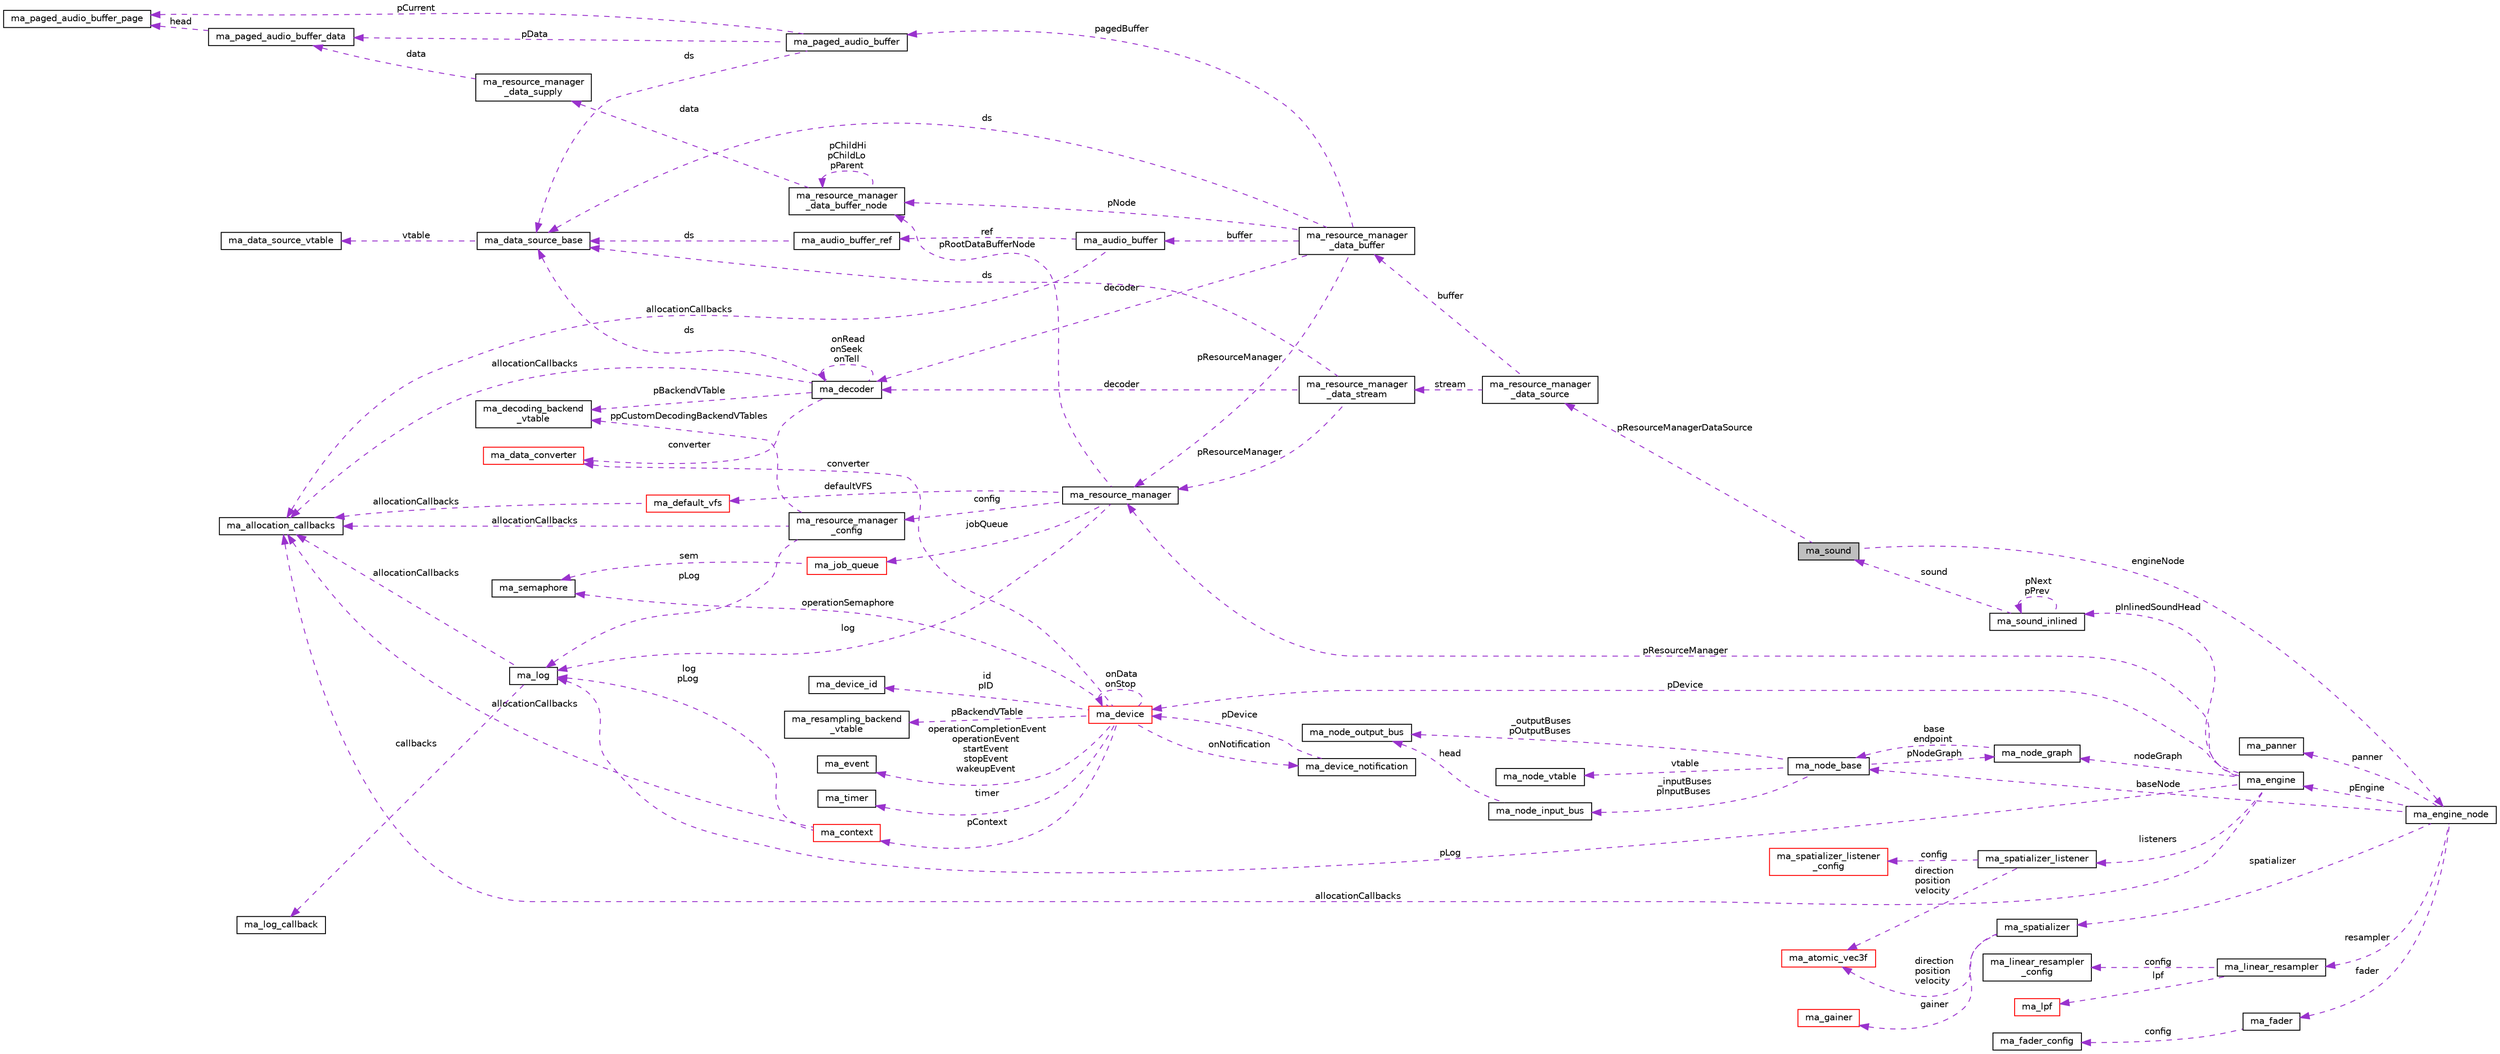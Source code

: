 digraph "ma_sound"
{
 // LATEX_PDF_SIZE
  edge [fontname="Helvetica",fontsize="10",labelfontname="Helvetica",labelfontsize="10"];
  node [fontname="Helvetica",fontsize="10",shape=record];
  rankdir="LR";
  Node1 [label="ma_sound",height=0.2,width=0.4,color="black", fillcolor="grey75", style="filled", fontcolor="black",tooltip=" "];
  Node2 -> Node1 [dir="back",color="darkorchid3",fontsize="10",style="dashed",label=" pResourceManagerDataSource" ,fontname="Helvetica"];
  Node2 [label="ma_resource_manager\l_data_source",height=0.2,width=0.4,color="black", fillcolor="white", style="filled",URL="$structma__resource__manager__data__source.html",tooltip=" "];
  Node3 -> Node2 [dir="back",color="darkorchid3",fontsize="10",style="dashed",label=" stream" ,fontname="Helvetica"];
  Node3 [label="ma_resource_manager\l_data_stream",height=0.2,width=0.4,color="black", fillcolor="white", style="filled",URL="$structma__resource__manager__data__stream.html",tooltip=" "];
  Node4 -> Node3 [dir="back",color="darkorchid3",fontsize="10",style="dashed",label=" pResourceManager" ,fontname="Helvetica"];
  Node4 [label="ma_resource_manager",height=0.2,width=0.4,color="black", fillcolor="white", style="filled",URL="$structma__resource__manager.html",tooltip=" "];
  Node5 -> Node4 [dir="back",color="darkorchid3",fontsize="10",style="dashed",label=" defaultVFS" ,fontname="Helvetica"];
  Node5 [label="ma_default_vfs",height=0.2,width=0.4,color="red", fillcolor="white", style="filled",URL="$structma__default__vfs.html",tooltip=" "];
  Node7 -> Node5 [dir="back",color="darkorchid3",fontsize="10",style="dashed",label=" allocationCallbacks" ,fontname="Helvetica"];
  Node7 [label="ma_allocation_callbacks",height=0.2,width=0.4,color="black", fillcolor="white", style="filled",URL="$structma__allocation__callbacks.html",tooltip=" "];
  Node8 -> Node4 [dir="back",color="darkorchid3",fontsize="10",style="dashed",label=" jobQueue" ,fontname="Helvetica"];
  Node8 [label="ma_job_queue",height=0.2,width=0.4,color="red", fillcolor="white", style="filled",URL="$structma__job__queue.html",tooltip=" "];
  Node9 -> Node8 [dir="back",color="darkorchid3",fontsize="10",style="dashed",label=" sem" ,fontname="Helvetica"];
  Node9 [label="ma_semaphore",height=0.2,width=0.4,color="black", fillcolor="white", style="filled",URL="$structma__semaphore.html",tooltip=" "];
  Node15 -> Node4 [dir="back",color="darkorchid3",fontsize="10",style="dashed",label=" pRootDataBufferNode" ,fontname="Helvetica"];
  Node15 [label="ma_resource_manager\l_data_buffer_node",height=0.2,width=0.4,color="black", fillcolor="white", style="filled",URL="$structma__resource__manager__data__buffer__node.html",tooltip=" "];
  Node16 -> Node15 [dir="back",color="darkorchid3",fontsize="10",style="dashed",label=" data" ,fontname="Helvetica"];
  Node16 [label="ma_resource_manager\l_data_supply",height=0.2,width=0.4,color="black", fillcolor="white", style="filled",URL="$structma__resource__manager__data__supply.html",tooltip=" "];
  Node17 -> Node16 [dir="back",color="darkorchid3",fontsize="10",style="dashed",label=" data" ,fontname="Helvetica"];
  Node17 [label="ma_paged_audio_buffer_data",height=0.2,width=0.4,color="black", fillcolor="white", style="filled",URL="$structma__paged__audio__buffer__data.html",tooltip=" "];
  Node18 -> Node17 [dir="back",color="darkorchid3",fontsize="10",style="dashed",label=" head" ,fontname="Helvetica"];
  Node18 [label="ma_paged_audio_buffer_page",height=0.2,width=0.4,color="black", fillcolor="white", style="filled",URL="$structma__paged__audio__buffer__page.html",tooltip=" "];
  Node15 -> Node15 [dir="back",color="darkorchid3",fontsize="10",style="dashed",label=" pChildHi\npChildLo\npParent" ,fontname="Helvetica"];
  Node19 -> Node4 [dir="back",color="darkorchid3",fontsize="10",style="dashed",label=" log" ,fontname="Helvetica"];
  Node19 [label="ma_log",height=0.2,width=0.4,color="black", fillcolor="white", style="filled",URL="$structma__log.html",tooltip=" "];
  Node7 -> Node19 [dir="back",color="darkorchid3",fontsize="10",style="dashed",label=" allocationCallbacks" ,fontname="Helvetica"];
  Node20 -> Node19 [dir="back",color="darkorchid3",fontsize="10",style="dashed",label=" callbacks" ,fontname="Helvetica"];
  Node20 [label="ma_log_callback",height=0.2,width=0.4,color="black", fillcolor="white", style="filled",URL="$structma__log__callback.html",tooltip=" "];
  Node21 -> Node4 [dir="back",color="darkorchid3",fontsize="10",style="dashed",label=" config" ,fontname="Helvetica"];
  Node21 [label="ma_resource_manager\l_config",height=0.2,width=0.4,color="black", fillcolor="white", style="filled",URL="$structma__resource__manager__config.html",tooltip=" "];
  Node22 -> Node21 [dir="back",color="darkorchid3",fontsize="10",style="dashed",label=" ppCustomDecodingBackendVTables" ,fontname="Helvetica"];
  Node22 [label="ma_decoding_backend\l_vtable",height=0.2,width=0.4,color="black", fillcolor="white", style="filled",URL="$structma__decoding__backend__vtable.html",tooltip=" "];
  Node7 -> Node21 [dir="back",color="darkorchid3",fontsize="10",style="dashed",label=" allocationCallbacks" ,fontname="Helvetica"];
  Node19 -> Node21 [dir="back",color="darkorchid3",fontsize="10",style="dashed",label=" pLog" ,fontname="Helvetica"];
  Node23 -> Node3 [dir="back",color="darkorchid3",fontsize="10",style="dashed",label=" ds" ,fontname="Helvetica"];
  Node23 [label="ma_data_source_base",height=0.2,width=0.4,color="black", fillcolor="white", style="filled",URL="$structma__data__source__base.html",tooltip=" "];
  Node24 -> Node23 [dir="back",color="darkorchid3",fontsize="10",style="dashed",label=" vtable" ,fontname="Helvetica"];
  Node24 [label="ma_data_source_vtable",height=0.2,width=0.4,color="black", fillcolor="white", style="filled",URL="$structma__data__source__vtable.html",tooltip=" "];
  Node25 -> Node3 [dir="back",color="darkorchid3",fontsize="10",style="dashed",label=" decoder" ,fontname="Helvetica"];
  Node25 [label="ma_decoder",height=0.2,width=0.4,color="black", fillcolor="white", style="filled",URL="$structma__decoder.html",tooltip=" "];
  Node22 -> Node25 [dir="back",color="darkorchid3",fontsize="10",style="dashed",label=" pBackendVTable" ,fontname="Helvetica"];
  Node26 -> Node25 [dir="back",color="darkorchid3",fontsize="10",style="dashed",label=" converter" ,fontname="Helvetica"];
  Node26 [label="ma_data_converter",height=0.2,width=0.4,color="red", fillcolor="white", style="filled",URL="$structma__data__converter.html",tooltip=" "];
  Node7 -> Node25 [dir="back",color="darkorchid3",fontsize="10",style="dashed",label=" allocationCallbacks" ,fontname="Helvetica"];
  Node23 -> Node25 [dir="back",color="darkorchid3",fontsize="10",style="dashed",label=" ds" ,fontname="Helvetica"];
  Node25 -> Node25 [dir="back",color="darkorchid3",fontsize="10",style="dashed",label=" onRead\nonSeek\nonTell" ,fontname="Helvetica"];
  Node37 -> Node2 [dir="back",color="darkorchid3",fontsize="10",style="dashed",label=" buffer" ,fontname="Helvetica"];
  Node37 [label="ma_resource_manager\l_data_buffer",height=0.2,width=0.4,color="black", fillcolor="white", style="filled",URL="$structma__resource__manager__data__buffer.html",tooltip=" "];
  Node38 -> Node37 [dir="back",color="darkorchid3",fontsize="10",style="dashed",label=" pagedBuffer" ,fontname="Helvetica"];
  Node38 [label="ma_paged_audio_buffer",height=0.2,width=0.4,color="black", fillcolor="white", style="filled",URL="$structma__paged__audio__buffer.html",tooltip=" "];
  Node18 -> Node38 [dir="back",color="darkorchid3",fontsize="10",style="dashed",label=" pCurrent" ,fontname="Helvetica"];
  Node17 -> Node38 [dir="back",color="darkorchid3",fontsize="10",style="dashed",label=" pData" ,fontname="Helvetica"];
  Node23 -> Node38 [dir="back",color="darkorchid3",fontsize="10",style="dashed",label=" ds" ,fontname="Helvetica"];
  Node4 -> Node37 [dir="back",color="darkorchid3",fontsize="10",style="dashed",label=" pResourceManager" ,fontname="Helvetica"];
  Node15 -> Node37 [dir="back",color="darkorchid3",fontsize="10",style="dashed",label=" pNode" ,fontname="Helvetica"];
  Node39 -> Node37 [dir="back",color="darkorchid3",fontsize="10",style="dashed",label=" buffer" ,fontname="Helvetica"];
  Node39 [label="ma_audio_buffer",height=0.2,width=0.4,color="black", fillcolor="white", style="filled",URL="$structma__audio__buffer.html",tooltip=" "];
  Node7 -> Node39 [dir="back",color="darkorchid3",fontsize="10",style="dashed",label=" allocationCallbacks" ,fontname="Helvetica"];
  Node40 -> Node39 [dir="back",color="darkorchid3",fontsize="10",style="dashed",label=" ref" ,fontname="Helvetica"];
  Node40 [label="ma_audio_buffer_ref",height=0.2,width=0.4,color="black", fillcolor="white", style="filled",URL="$structma__audio__buffer__ref.html",tooltip=" "];
  Node23 -> Node40 [dir="back",color="darkorchid3",fontsize="10",style="dashed",label=" ds" ,fontname="Helvetica"];
  Node23 -> Node37 [dir="back",color="darkorchid3",fontsize="10",style="dashed",label=" ds" ,fontname="Helvetica"];
  Node25 -> Node37 [dir="back",color="darkorchid3",fontsize="10",style="dashed",label=" decoder" ,fontname="Helvetica"];
  Node41 -> Node1 [dir="back",color="darkorchid3",fontsize="10",style="dashed",label=" engineNode" ,fontname="Helvetica"];
  Node41 [label="ma_engine_node",height=0.2,width=0.4,color="black", fillcolor="white", style="filled",URL="$structma__engine__node.html",tooltip=" "];
  Node42 -> Node41 [dir="back",color="darkorchid3",fontsize="10",style="dashed",label=" panner" ,fontname="Helvetica"];
  Node42 [label="ma_panner",height=0.2,width=0.4,color="black", fillcolor="white", style="filled",URL="$structma__panner.html",tooltip=" "];
  Node43 -> Node41 [dir="back",color="darkorchid3",fontsize="10",style="dashed",label=" pEngine" ,fontname="Helvetica"];
  Node43 [label="ma_engine",height=0.2,width=0.4,color="black", fillcolor="white", style="filled",URL="$structma__engine.html",tooltip=" "];
  Node4 -> Node43 [dir="back",color="darkorchid3",fontsize="10",style="dashed",label=" pResourceManager" ,fontname="Helvetica"];
  Node7 -> Node43 [dir="back",color="darkorchid3",fontsize="10",style="dashed",label=" allocationCallbacks" ,fontname="Helvetica"];
  Node19 -> Node43 [dir="back",color="darkorchid3",fontsize="10",style="dashed",label=" pLog" ,fontname="Helvetica"];
  Node44 -> Node43 [dir="back",color="darkorchid3",fontsize="10",style="dashed",label=" nodeGraph" ,fontname="Helvetica"];
  Node44 [label="ma_node_graph",height=0.2,width=0.4,color="black", fillcolor="white", style="filled",URL="$structma__node__graph.html",tooltip=" "];
  Node45 -> Node44 [dir="back",color="darkorchid3",fontsize="10",style="dashed",label=" base\nendpoint" ,fontname="Helvetica"];
  Node45 [label="ma_node_base",height=0.2,width=0.4,color="black", fillcolor="white", style="filled",URL="$structma__node__base.html",tooltip=" "];
  Node46 -> Node45 [dir="back",color="darkorchid3",fontsize="10",style="dashed",label=" vtable" ,fontname="Helvetica"];
  Node46 [label="ma_node_vtable",height=0.2,width=0.4,color="black", fillcolor="white", style="filled",URL="$structma__node__vtable.html",tooltip=" "];
  Node47 -> Node45 [dir="back",color="darkorchid3",fontsize="10",style="dashed",label=" _inputBuses\npInputBuses" ,fontname="Helvetica"];
  Node47 [label="ma_node_input_bus",height=0.2,width=0.4,color="black", fillcolor="white", style="filled",URL="$structma__node__input__bus.html",tooltip=" "];
  Node48 -> Node47 [dir="back",color="darkorchid3",fontsize="10",style="dashed",label=" head" ,fontname="Helvetica"];
  Node48 [label="ma_node_output_bus",height=0.2,width=0.4,color="black", fillcolor="white", style="filled",URL="$structma__node__output__bus.html",tooltip=" "];
  Node48 -> Node45 [dir="back",color="darkorchid3",fontsize="10",style="dashed",label=" _outputBuses\npOutputBuses" ,fontname="Helvetica"];
  Node44 -> Node45 [dir="back",color="darkorchid3",fontsize="10",style="dashed",label=" pNodeGraph" ,fontname="Helvetica"];
  Node49 -> Node43 [dir="back",color="darkorchid3",fontsize="10",style="dashed",label=" pInlinedSoundHead" ,fontname="Helvetica"];
  Node49 [label="ma_sound_inlined",height=0.2,width=0.4,color="black", fillcolor="white", style="filled",URL="$structma__sound__inlined.html",tooltip=" "];
  Node1 -> Node49 [dir="back",color="darkorchid3",fontsize="10",style="dashed",label=" sound" ,fontname="Helvetica"];
  Node49 -> Node49 [dir="back",color="darkorchid3",fontsize="10",style="dashed",label=" pNext\npPrev" ,fontname="Helvetica"];
  Node50 -> Node43 [dir="back",color="darkorchid3",fontsize="10",style="dashed",label=" listeners" ,fontname="Helvetica"];
  Node50 [label="ma_spatializer_listener",height=0.2,width=0.4,color="black", fillcolor="white", style="filled",URL="$structma__spatializer__listener.html",tooltip=" "];
  Node51 -> Node50 [dir="back",color="darkorchid3",fontsize="10",style="dashed",label=" config" ,fontname="Helvetica"];
  Node51 [label="ma_spatializer_listener\l_config",height=0.2,width=0.4,color="red", fillcolor="white", style="filled",URL="$structma__spatializer__listener__config.html",tooltip=" "];
  Node53 -> Node50 [dir="back",color="darkorchid3",fontsize="10",style="dashed",label=" direction\nposition\nvelocity" ,fontname="Helvetica"];
  Node53 [label="ma_atomic_vec3f",height=0.2,width=0.4,color="red", fillcolor="white", style="filled",URL="$structma__atomic__vec3f.html",tooltip=" "];
  Node54 -> Node43 [dir="back",color="darkorchid3",fontsize="10",style="dashed",label=" pDevice" ,fontname="Helvetica"];
  Node54 [label="ma_device",height=0.2,width=0.4,color="red", fillcolor="white", style="filled",URL="$structma__device.html",tooltip=" "];
  Node28 -> Node54 [dir="back",color="darkorchid3",fontsize="10",style="dashed",label=" pBackendVTable" ,fontname="Helvetica"];
  Node28 [label="ma_resampling_backend\l_vtable",height=0.2,width=0.4,color="black", fillcolor="white", style="filled",URL="$structma__resampling__backend__vtable.html",tooltip=" "];
  Node9 -> Node54 [dir="back",color="darkorchid3",fontsize="10",style="dashed",label=" operationSemaphore" ,fontname="Helvetica"];
  Node55 -> Node54 [dir="back",color="darkorchid3",fontsize="10",style="dashed",label=" pContext" ,fontname="Helvetica"];
  Node55 [label="ma_context",height=0.2,width=0.4,color="red", fillcolor="white", style="filled",URL="$structma__context.html",tooltip=" "];
  Node7 -> Node55 [dir="back",color="darkorchid3",fontsize="10",style="dashed",label=" allocationCallbacks" ,fontname="Helvetica"];
  Node19 -> Node55 [dir="back",color="darkorchid3",fontsize="10",style="dashed",label=" log\npLog" ,fontname="Helvetica"];
  Node59 -> Node54 [dir="back",color="darkorchid3",fontsize="10",style="dashed",label=" timer" ,fontname="Helvetica"];
  Node59 [label="ma_timer",height=0.2,width=0.4,color="black", fillcolor="white", style="filled",URL="$unionma__timer.html",tooltip=" "];
  Node26 -> Node54 [dir="back",color="darkorchid3",fontsize="10",style="dashed",label=" converter" ,fontname="Helvetica"];
  Node57 -> Node54 [dir="back",color="darkorchid3",fontsize="10",style="dashed",label=" id\npID" ,fontname="Helvetica"];
  Node57 [label="ma_device_id",height=0.2,width=0.4,color="black", fillcolor="white", style="filled",URL="$unionma__device__id.html",tooltip=" "];
  Node12 -> Node54 [dir="back",color="darkorchid3",fontsize="10",style="dashed",label=" operationCompletionEvent\noperationEvent\nstartEvent\nstopEvent\nwakeupEvent" ,fontname="Helvetica"];
  Node12 [label="ma_event",height=0.2,width=0.4,color="black", fillcolor="white", style="filled",URL="$structma__event.html",tooltip=" "];
  Node60 -> Node54 [dir="back",color="darkorchid3",fontsize="10",style="dashed",label=" onNotification" ,fontname="Helvetica"];
  Node60 [label="ma_device_notification",height=0.2,width=0.4,color="black", fillcolor="white", style="filled",URL="$structma__device__notification.html",tooltip=" "];
  Node54 -> Node60 [dir="back",color="darkorchid3",fontsize="10",style="dashed",label=" pDevice" ,fontname="Helvetica"];
  Node54 -> Node54 [dir="back",color="darkorchid3",fontsize="10",style="dashed",label=" onData\nonStop" ,fontname="Helvetica"];
  Node64 -> Node41 [dir="back",color="darkorchid3",fontsize="10",style="dashed",label=" spatializer" ,fontname="Helvetica"];
  Node64 [label="ma_spatializer",height=0.2,width=0.4,color="black", fillcolor="white", style="filled",URL="$structma__spatializer.html",tooltip=" "];
  Node65 -> Node64 [dir="back",color="darkorchid3",fontsize="10",style="dashed",label=" gainer" ,fontname="Helvetica"];
  Node65 [label="ma_gainer",height=0.2,width=0.4,color="red", fillcolor="white", style="filled",URL="$structma__gainer.html",tooltip=" "];
  Node53 -> Node64 [dir="back",color="darkorchid3",fontsize="10",style="dashed",label=" direction\nposition\nvelocity" ,fontname="Helvetica"];
  Node29 -> Node41 [dir="back",color="darkorchid3",fontsize="10",style="dashed",label=" resampler" ,fontname="Helvetica"];
  Node29 [label="ma_linear_resampler",height=0.2,width=0.4,color="black", fillcolor="white", style="filled",URL="$structma__linear__resampler.html",tooltip=" "];
  Node30 -> Node29 [dir="back",color="darkorchid3",fontsize="10",style="dashed",label=" lpf" ,fontname="Helvetica"];
  Node30 [label="ma_lpf",height=0.2,width=0.4,color="red", fillcolor="white", style="filled",URL="$structma__lpf.html",tooltip=" "];
  Node35 -> Node29 [dir="back",color="darkorchid3",fontsize="10",style="dashed",label=" config" ,fontname="Helvetica"];
  Node35 [label="ma_linear_resampler\l_config",height=0.2,width=0.4,color="black", fillcolor="white", style="filled",URL="$structma__linear__resampler__config.html",tooltip=" "];
  Node67 -> Node41 [dir="back",color="darkorchid3",fontsize="10",style="dashed",label=" fader" ,fontname="Helvetica"];
  Node67 [label="ma_fader",height=0.2,width=0.4,color="black", fillcolor="white", style="filled",URL="$structma__fader.html",tooltip=" "];
  Node68 -> Node67 [dir="back",color="darkorchid3",fontsize="10",style="dashed",label=" config" ,fontname="Helvetica"];
  Node68 [label="ma_fader_config",height=0.2,width=0.4,color="black", fillcolor="white", style="filled",URL="$structma__fader__config.html",tooltip=" "];
  Node45 -> Node41 [dir="back",color="darkorchid3",fontsize="10",style="dashed",label=" baseNode" ,fontname="Helvetica"];
}
